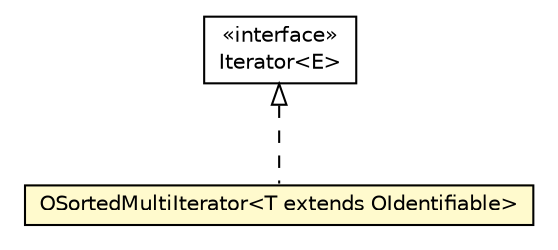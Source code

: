 #!/usr/local/bin/dot
#
# Class diagram 
# Generated by UMLGraph version R5_6-24-gf6e263 (http://www.umlgraph.org/)
#

digraph G {
	edge [fontname="Helvetica",fontsize=10,labelfontname="Helvetica",labelfontsize=10];
	node [fontname="Helvetica",fontsize=10,shape=plaintext];
	nodesep=0.25;
	ranksep=0.5;
	// com.orientechnologies.common.collection.OSortedMultiIterator<T extends com.orientechnologies.orient.core.db.record.OIdentifiable>
	c3970913 [label=<<table title="com.orientechnologies.common.collection.OSortedMultiIterator" border="0" cellborder="1" cellspacing="0" cellpadding="2" port="p" bgcolor="lemonChiffon" href="./OSortedMultiIterator.html">
		<tr><td><table border="0" cellspacing="0" cellpadding="1">
<tr><td align="center" balign="center"> OSortedMultiIterator&lt;T extends OIdentifiable&gt; </td></tr>
		</table></td></tr>
		</table>>, URL="./OSortedMultiIterator.html", fontname="Helvetica", fontcolor="black", fontsize=10.0];
	//com.orientechnologies.common.collection.OSortedMultiIterator<T extends com.orientechnologies.orient.core.db.record.OIdentifiable> implements java.util.Iterator<E>
	c3972894:p -> c3970913:p [dir=back,arrowtail=empty,style=dashed];
	// java.util.Iterator<E>
	c3972894 [label=<<table title="java.util.Iterator" border="0" cellborder="1" cellspacing="0" cellpadding="2" port="p" href="http://java.sun.com/j2se/1.4.2/docs/api/java/util/Iterator.html">
		<tr><td><table border="0" cellspacing="0" cellpadding="1">
<tr><td align="center" balign="center"> &#171;interface&#187; </td></tr>
<tr><td align="center" balign="center"> Iterator&lt;E&gt; </td></tr>
		</table></td></tr>
		</table>>, URL="http://java.sun.com/j2se/1.4.2/docs/api/java/util/Iterator.html", fontname="Helvetica", fontcolor="black", fontsize=10.0];
}

